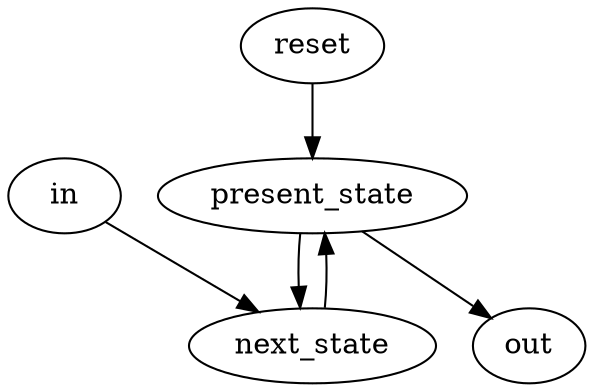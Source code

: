 strict digraph "" {
	reset -> present_state	[weight=2.0];
	next_state -> present_state	[weight=1.0];
	present_state -> next_state	[weight=4.0];
	present_state -> out	[weight=1.0];
	in -> next_state	[weight=2.0];
}
